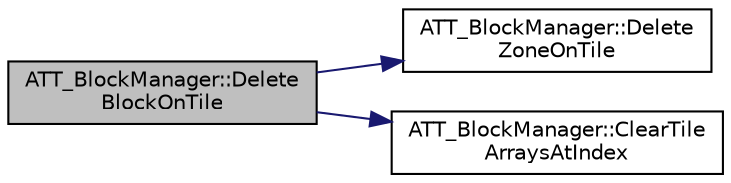 digraph "ATT_BlockManager::DeleteBlockOnTile"
{
 // LATEX_PDF_SIZE
  edge [fontname="Helvetica",fontsize="10",labelfontname="Helvetica",labelfontsize="10"];
  node [fontname="Helvetica",fontsize="10",shape=record];
  rankdir="LR";
  Node11 [label="ATT_BlockManager::Delete\lBlockOnTile",height=0.2,width=0.4,color="black", fillcolor="grey75", style="filled", fontcolor="black",tooltip="Delete block that owns the tile selected & clears all tiles that belonged to that block."];
  Node11 -> Node12 [color="midnightblue",fontsize="10",style="solid",fontname="Helvetica"];
  Node12 [label="ATT_BlockManager::Delete\lZoneOnTile",height=0.2,width=0.4,color="black", fillcolor="white", style="filled",URL="$class_a_t_t___block_manager.html#a90878ae6eacd58d3d256aa36da109f25",tooltip="Clears the tile of any zoneIDs."];
  Node11 -> Node13 [color="midnightblue",fontsize="10",style="solid",fontname="Helvetica"];
  Node13 [label="ATT_BlockManager::ClearTile\lArraysAtIndex",height=0.2,width=0.4,color="black", fillcolor="white", style="filled",URL="$class_a_t_t___block_manager.html#a93d498beaf84adad9978e38a3a40b9eb",tooltip="Clear any value in tile arrays at the specified index."];
}
